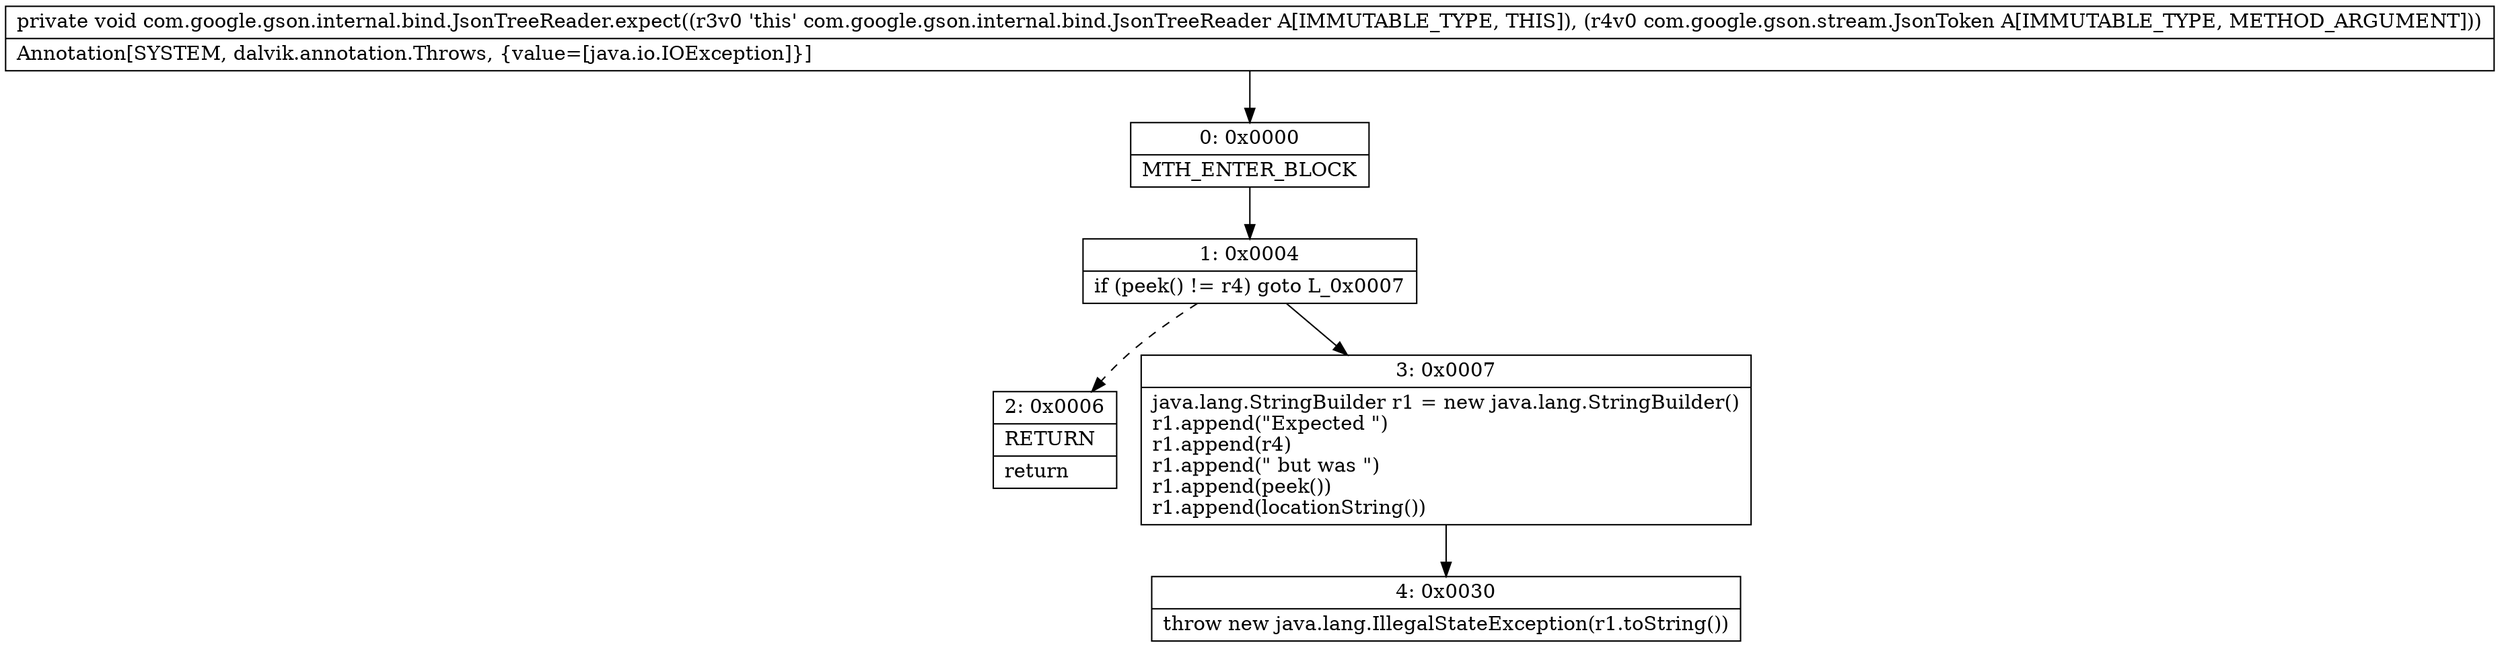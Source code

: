 digraph "CFG forcom.google.gson.internal.bind.JsonTreeReader.expect(Lcom\/google\/gson\/stream\/JsonToken;)V" {
Node_0 [shape=record,label="{0\:\ 0x0000|MTH_ENTER_BLOCK\l}"];
Node_1 [shape=record,label="{1\:\ 0x0004|if (peek() != r4) goto L_0x0007\l}"];
Node_2 [shape=record,label="{2\:\ 0x0006|RETURN\l|return\l}"];
Node_3 [shape=record,label="{3\:\ 0x0007|java.lang.StringBuilder r1 = new java.lang.StringBuilder()\lr1.append(\"Expected \")\lr1.append(r4)\lr1.append(\" but was \")\lr1.append(peek())\lr1.append(locationString())\l}"];
Node_4 [shape=record,label="{4\:\ 0x0030|throw new java.lang.IllegalStateException(r1.toString())\l}"];
MethodNode[shape=record,label="{private void com.google.gson.internal.bind.JsonTreeReader.expect((r3v0 'this' com.google.gson.internal.bind.JsonTreeReader A[IMMUTABLE_TYPE, THIS]), (r4v0 com.google.gson.stream.JsonToken A[IMMUTABLE_TYPE, METHOD_ARGUMENT]))  | Annotation[SYSTEM, dalvik.annotation.Throws, \{value=[java.io.IOException]\}]\l}"];
MethodNode -> Node_0;
Node_0 -> Node_1;
Node_1 -> Node_2[style=dashed];
Node_1 -> Node_3;
Node_3 -> Node_4;
}

